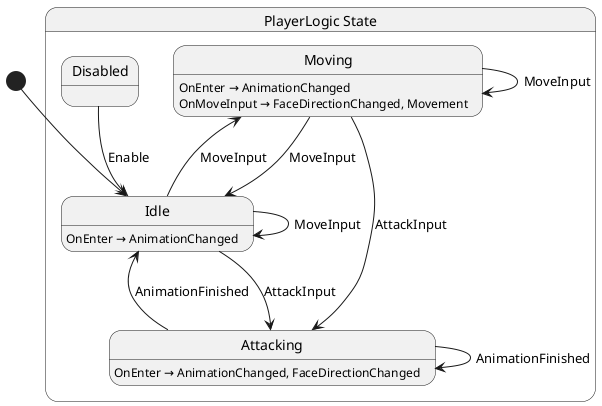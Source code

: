 @startuml PlayerLogic
state "PlayerLogic State" as Shellguard_Player_State_PlayerLogic_State {
  state "Moving" as Shellguard_Player_State_PlayerLogic_State_Moving
  state "Disabled" as Shellguard_Player_State_PlayerLogic_State_Disabled
  state "Idle" as Shellguard_Player_State_PlayerLogic_State_Idle
  state "Attacking" as Shellguard_Player_State_PlayerLogic_State_Attacking
}

Shellguard_Player_State_PlayerLogic_State_Attacking --> Shellguard_Player_State_PlayerLogic_State_Attacking : AnimationFinished
Shellguard_Player_State_PlayerLogic_State_Attacking --> Shellguard_Player_State_PlayerLogic_State_Idle : AnimationFinished
Shellguard_Player_State_PlayerLogic_State_Disabled --> Shellguard_Player_State_PlayerLogic_State_Idle : Enable
Shellguard_Player_State_PlayerLogic_State_Idle --> Shellguard_Player_State_PlayerLogic_State_Attacking : AttackInput
Shellguard_Player_State_PlayerLogic_State_Idle --> Shellguard_Player_State_PlayerLogic_State_Idle : MoveInput
Shellguard_Player_State_PlayerLogic_State_Idle --> Shellguard_Player_State_PlayerLogic_State_Moving : MoveInput
Shellguard_Player_State_PlayerLogic_State_Moving --> Shellguard_Player_State_PlayerLogic_State_Attacking : AttackInput
Shellguard_Player_State_PlayerLogic_State_Moving --> Shellguard_Player_State_PlayerLogic_State_Idle : MoveInput
Shellguard_Player_State_PlayerLogic_State_Moving --> Shellguard_Player_State_PlayerLogic_State_Moving : MoveInput

Shellguard_Player_State_PlayerLogic_State_Attacking : OnEnter → AnimationChanged, FaceDirectionChanged
Shellguard_Player_State_PlayerLogic_State_Idle : OnEnter → AnimationChanged
Shellguard_Player_State_PlayerLogic_State_Moving : OnEnter → AnimationChanged
Shellguard_Player_State_PlayerLogic_State_Moving : OnMoveInput → FaceDirectionChanged, Movement

[*] --> Shellguard_Player_State_PlayerLogic_State_Idle
@enduml